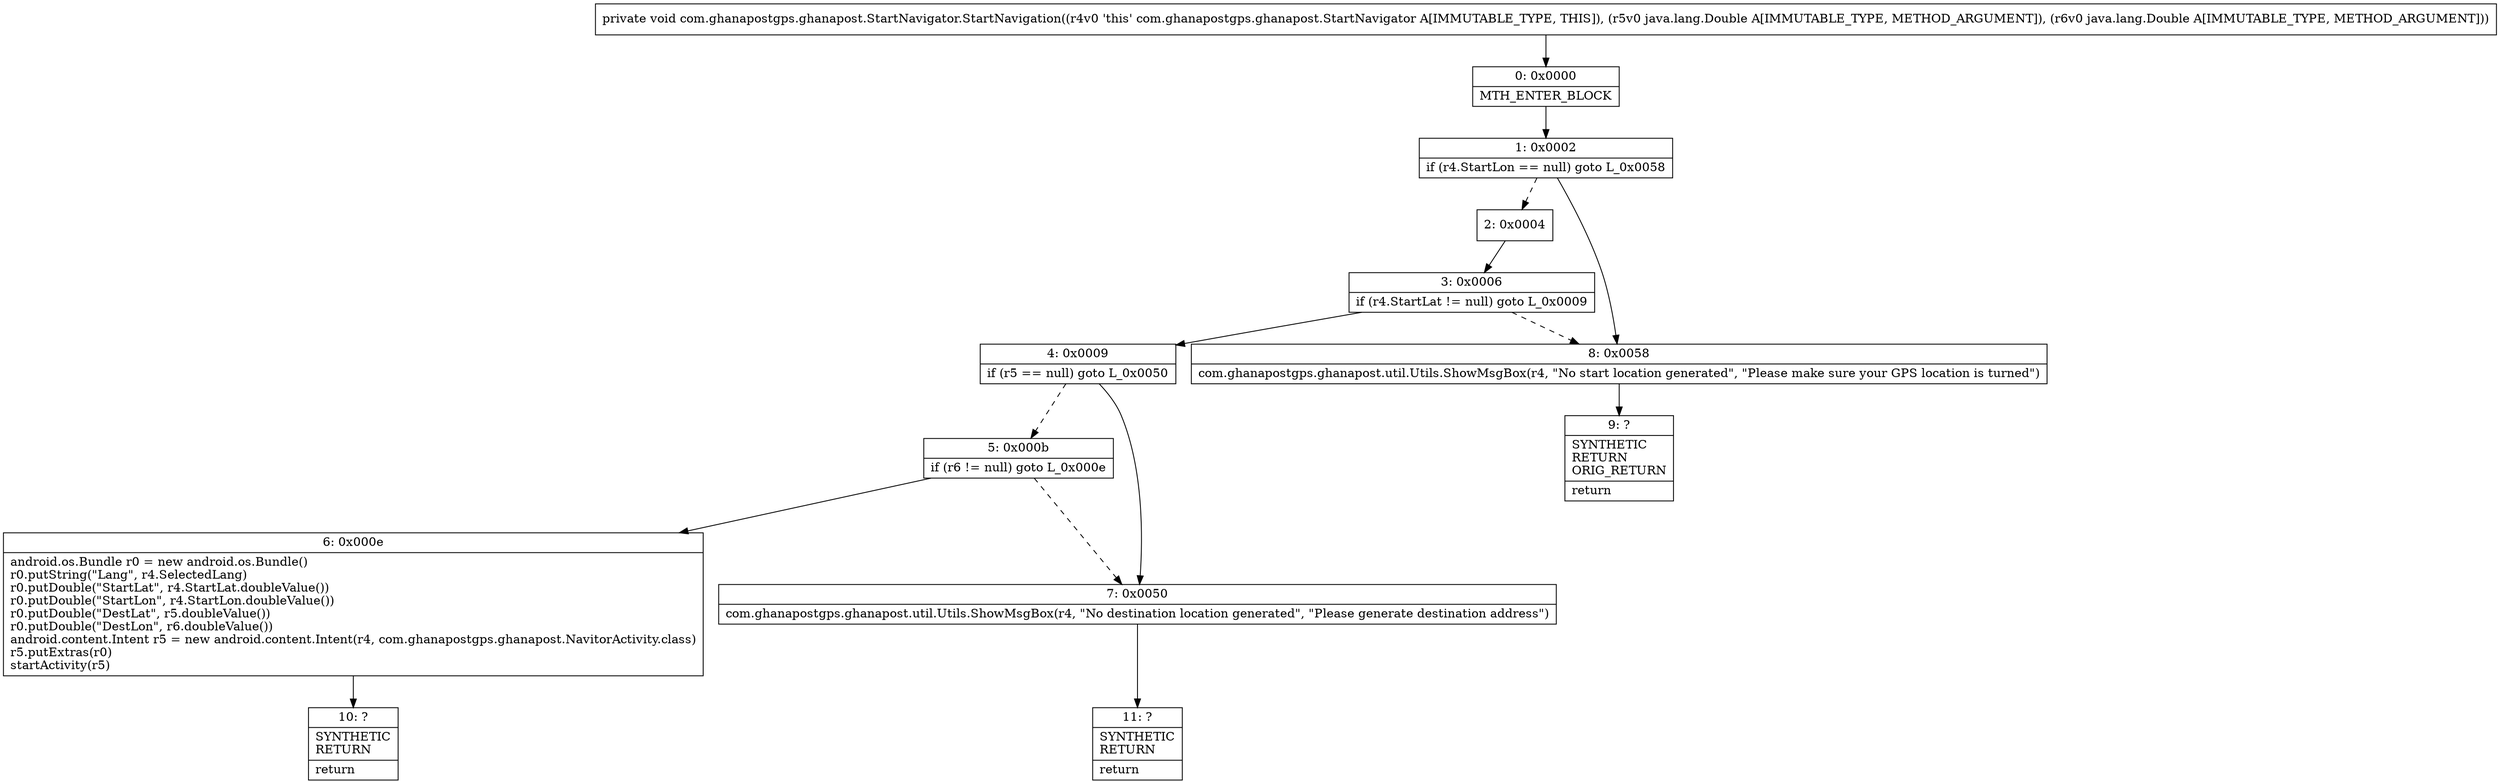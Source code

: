 digraph "CFG forcom.ghanapostgps.ghanapost.StartNavigator.StartNavigation(Ljava\/lang\/Double;Ljava\/lang\/Double;)V" {
Node_0 [shape=record,label="{0\:\ 0x0000|MTH_ENTER_BLOCK\l}"];
Node_1 [shape=record,label="{1\:\ 0x0002|if (r4.StartLon == null) goto L_0x0058\l}"];
Node_2 [shape=record,label="{2\:\ 0x0004}"];
Node_3 [shape=record,label="{3\:\ 0x0006|if (r4.StartLat != null) goto L_0x0009\l}"];
Node_4 [shape=record,label="{4\:\ 0x0009|if (r5 == null) goto L_0x0050\l}"];
Node_5 [shape=record,label="{5\:\ 0x000b|if (r6 != null) goto L_0x000e\l}"];
Node_6 [shape=record,label="{6\:\ 0x000e|android.os.Bundle r0 = new android.os.Bundle()\lr0.putString(\"Lang\", r4.SelectedLang)\lr0.putDouble(\"StartLat\", r4.StartLat.doubleValue())\lr0.putDouble(\"StartLon\", r4.StartLon.doubleValue())\lr0.putDouble(\"DestLat\", r5.doubleValue())\lr0.putDouble(\"DestLon\", r6.doubleValue())\landroid.content.Intent r5 = new android.content.Intent(r4, com.ghanapostgps.ghanapost.NavitorActivity.class)\lr5.putExtras(r0)\lstartActivity(r5)\l}"];
Node_7 [shape=record,label="{7\:\ 0x0050|com.ghanapostgps.ghanapost.util.Utils.ShowMsgBox(r4, \"No destination location generated\", \"Please generate destination address\")\l}"];
Node_8 [shape=record,label="{8\:\ 0x0058|com.ghanapostgps.ghanapost.util.Utils.ShowMsgBox(r4, \"No start location generated\", \"Please make sure your GPS location is turned\")\l}"];
Node_9 [shape=record,label="{9\:\ ?|SYNTHETIC\lRETURN\lORIG_RETURN\l|return\l}"];
Node_10 [shape=record,label="{10\:\ ?|SYNTHETIC\lRETURN\l|return\l}"];
Node_11 [shape=record,label="{11\:\ ?|SYNTHETIC\lRETURN\l|return\l}"];
MethodNode[shape=record,label="{private void com.ghanapostgps.ghanapost.StartNavigator.StartNavigation((r4v0 'this' com.ghanapostgps.ghanapost.StartNavigator A[IMMUTABLE_TYPE, THIS]), (r5v0 java.lang.Double A[IMMUTABLE_TYPE, METHOD_ARGUMENT]), (r6v0 java.lang.Double A[IMMUTABLE_TYPE, METHOD_ARGUMENT])) }"];
MethodNode -> Node_0;
Node_0 -> Node_1;
Node_1 -> Node_2[style=dashed];
Node_1 -> Node_8;
Node_2 -> Node_3;
Node_3 -> Node_4;
Node_3 -> Node_8[style=dashed];
Node_4 -> Node_5[style=dashed];
Node_4 -> Node_7;
Node_5 -> Node_6;
Node_5 -> Node_7[style=dashed];
Node_6 -> Node_10;
Node_7 -> Node_11;
Node_8 -> Node_9;
}

